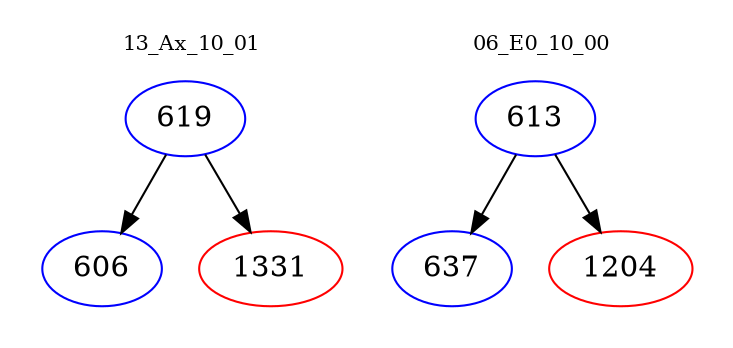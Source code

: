 digraph{
subgraph cluster_0 {
color = white
label = "13_Ax_10_01";
fontsize=10;
T0_619 [label="619", color="blue"]
T0_619 -> T0_606 [color="black"]
T0_606 [label="606", color="blue"]
T0_619 -> T0_1331 [color="black"]
T0_1331 [label="1331", color="red"]
}
subgraph cluster_1 {
color = white
label = "06_E0_10_00";
fontsize=10;
T1_613 [label="613", color="blue"]
T1_613 -> T1_637 [color="black"]
T1_637 [label="637", color="blue"]
T1_613 -> T1_1204 [color="black"]
T1_1204 [label="1204", color="red"]
}
}
